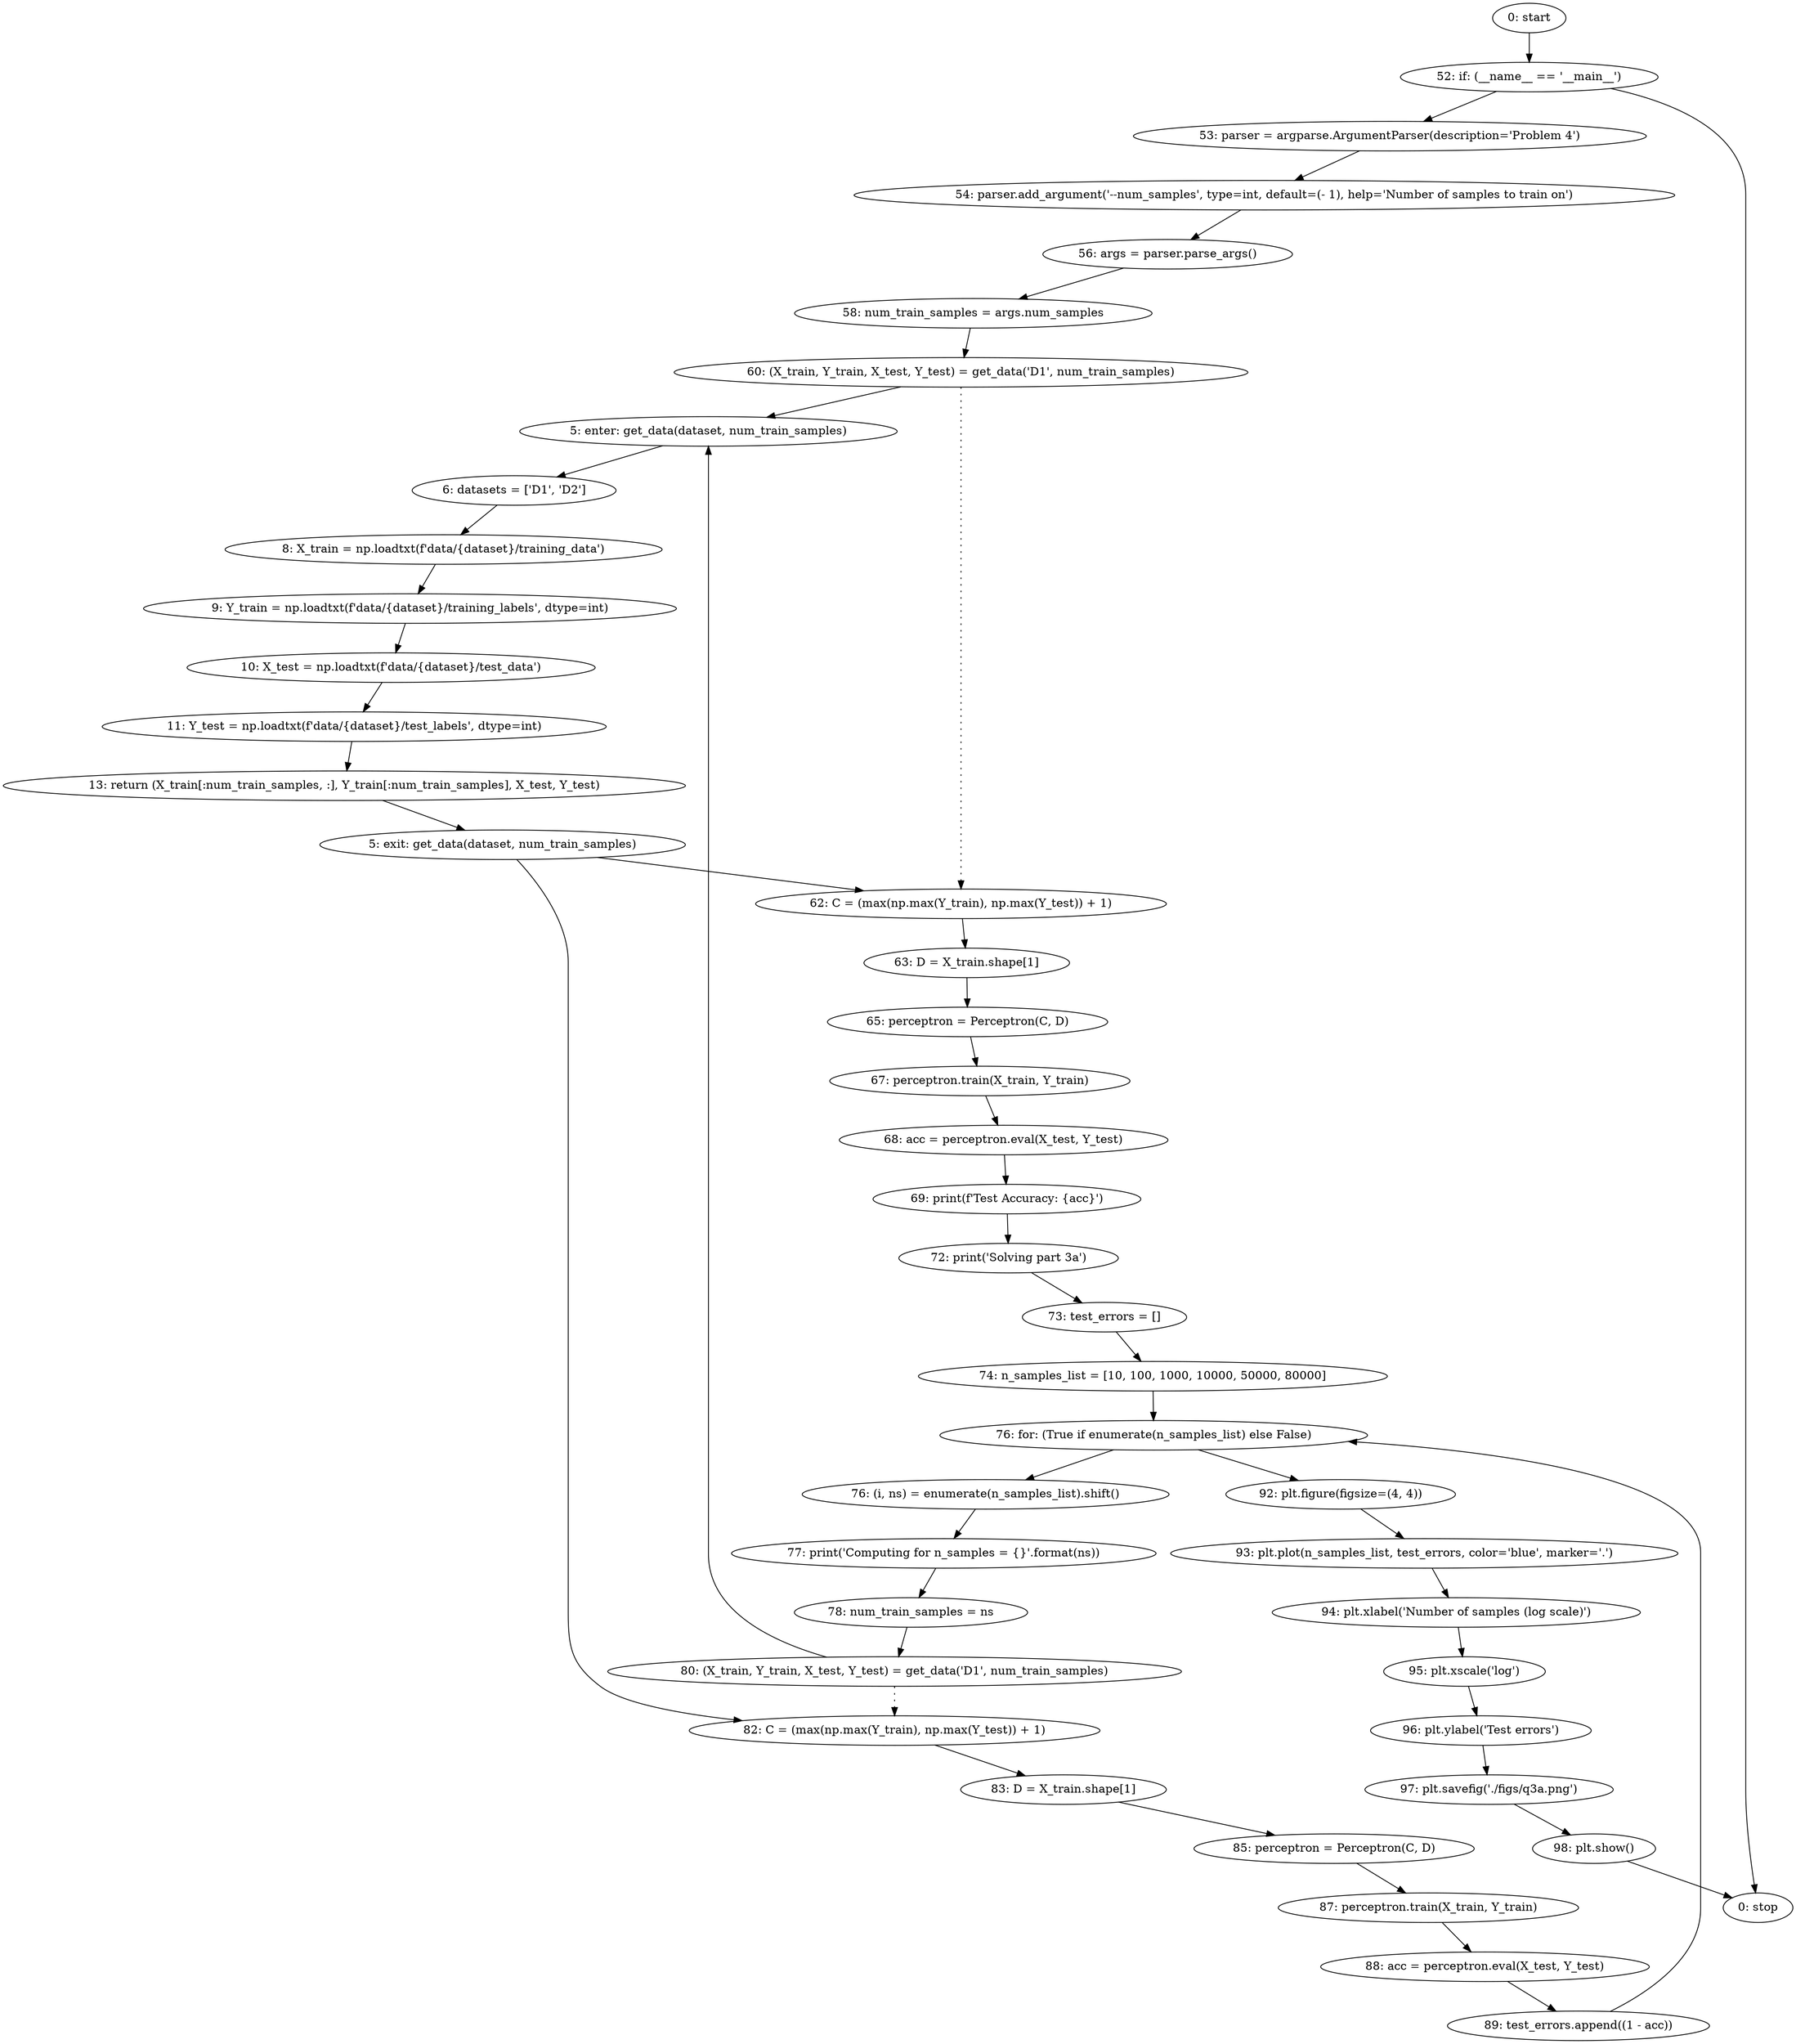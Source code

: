 strict digraph "" {
	node [label="\N"];
	0	 [label="0: start"];
	9	 [label="52: if: (__name__ == '__main__')"];
	0 -> 9;
	10	 [label="53: parser = argparse.ArgumentParser(description='Problem 4')"];
	9 -> 10;
	42	 [label="0: stop"];
	9 -> 42;
	1	 [label="5: enter: get_data(dataset, num_train_samples)"];
	3	 [label="6: datasets = ['D1', 'D2']"];
	1 -> 3;
	4	 [label="8: X_train = np.loadtxt(f'data/{dataset}/training_data')"];
	3 -> 4;
	14	 [label="60: (X_train, Y_train, X_test, Y_test) = get_data('D1', num_train_samples)"];
	14 -> 1;
	15	 [label="62: C = (max(np.max(Y_train), np.max(Y_test)) + 1)"];
	14 -> 15	 [style=dotted,
		weight=100];
	16	 [label="63: D = X_train.shape[1]"];
	15 -> 16;
	28	 [label="80: (X_train, Y_train, X_test, Y_test) = get_data('D1', num_train_samples)"];
	28 -> 1;
	29	 [label="82: C = (max(np.max(Y_train), np.max(Y_test)) + 1)"];
	28 -> 29	 [style=dotted,
		weight=100];
	30	 [label="83: D = X_train.shape[1]"];
	29 -> 30;
	2	 [label="5: exit: get_data(dataset, num_train_samples)"];
	2 -> 15;
	2 -> 29;
	8	 [label="13: return (X_train[:num_train_samples, :], Y_train[:num_train_samples], X_test, Y_test)"];
	8 -> 2;
	5	 [label="9: Y_train = np.loadtxt(f'data/{dataset}/training_labels', dtype=int)"];
	4 -> 5;
	6	 [label="10: X_test = np.loadtxt(f'data/{dataset}/test_data')"];
	5 -> 6;
	7	 [label="11: Y_test = np.loadtxt(f'data/{dataset}/test_labels', dtype=int)"];
	6 -> 7;
	7 -> 8;
	11	 [label="54: parser.add_argument('--num_samples', type=int, default=(- 1), help='Number of samples to train on')"];
	10 -> 11;
	12	 [label="56: args = parser.parse_args()"];
	11 -> 12;
	13	 [label="58: num_train_samples = args.num_samples"];
	12 -> 13;
	13 -> 14;
	17	 [label="65: perceptron = Perceptron(C, D)"];
	16 -> 17;
	18	 [label="67: perceptron.train(X_train, Y_train)"];
	17 -> 18;
	19	 [label="68: acc = perceptron.eval(X_test, Y_test)"];
	18 -> 19;
	20	 [label="69: print(f'Test Accuracy: {acc}')"];
	19 -> 20;
	21	 [label="72: print('Solving part 3a')"];
	20 -> 21;
	22	 [label="73: test_errors = []"];
	21 -> 22;
	23	 [label="74: n_samples_list = [10, 100, 1000, 10000, 50000, 80000]"];
	22 -> 23;
	24	 [label="76: for: (True if enumerate(n_samples_list) else False)"];
	23 -> 24;
	25	 [label="76: (i, ns) = enumerate(n_samples_list).shift()"];
	24 -> 25;
	35	 [label="92: plt.figure(figsize=(4, 4))"];
	24 -> 35;
	26	 [label="77: print('Computing for n_samples = {}'.format(ns))"];
	25 -> 26;
	36	 [label="93: plt.plot(n_samples_list, test_errors, color='blue', marker='.')"];
	35 -> 36;
	34	 [label="89: test_errors.append((1 - acc))"];
	34 -> 24;
	27	 [label="78: num_train_samples = ns"];
	26 -> 27;
	27 -> 28;
	31	 [label="85: perceptron = Perceptron(C, D)"];
	30 -> 31;
	32	 [label="87: perceptron.train(X_train, Y_train)"];
	31 -> 32;
	33	 [label="88: acc = perceptron.eval(X_test, Y_test)"];
	32 -> 33;
	33 -> 34;
	37	 [label="94: plt.xlabel('Number of samples (log scale)')"];
	36 -> 37;
	38	 [label="95: plt.xscale('log')"];
	37 -> 38;
	39	 [label="96: plt.ylabel('Test errors')"];
	38 -> 39;
	40	 [label="97: plt.savefig('./figs/q3a.png')"];
	39 -> 40;
	41	 [label="98: plt.show()"];
	40 -> 41;
	41 -> 42;
}

